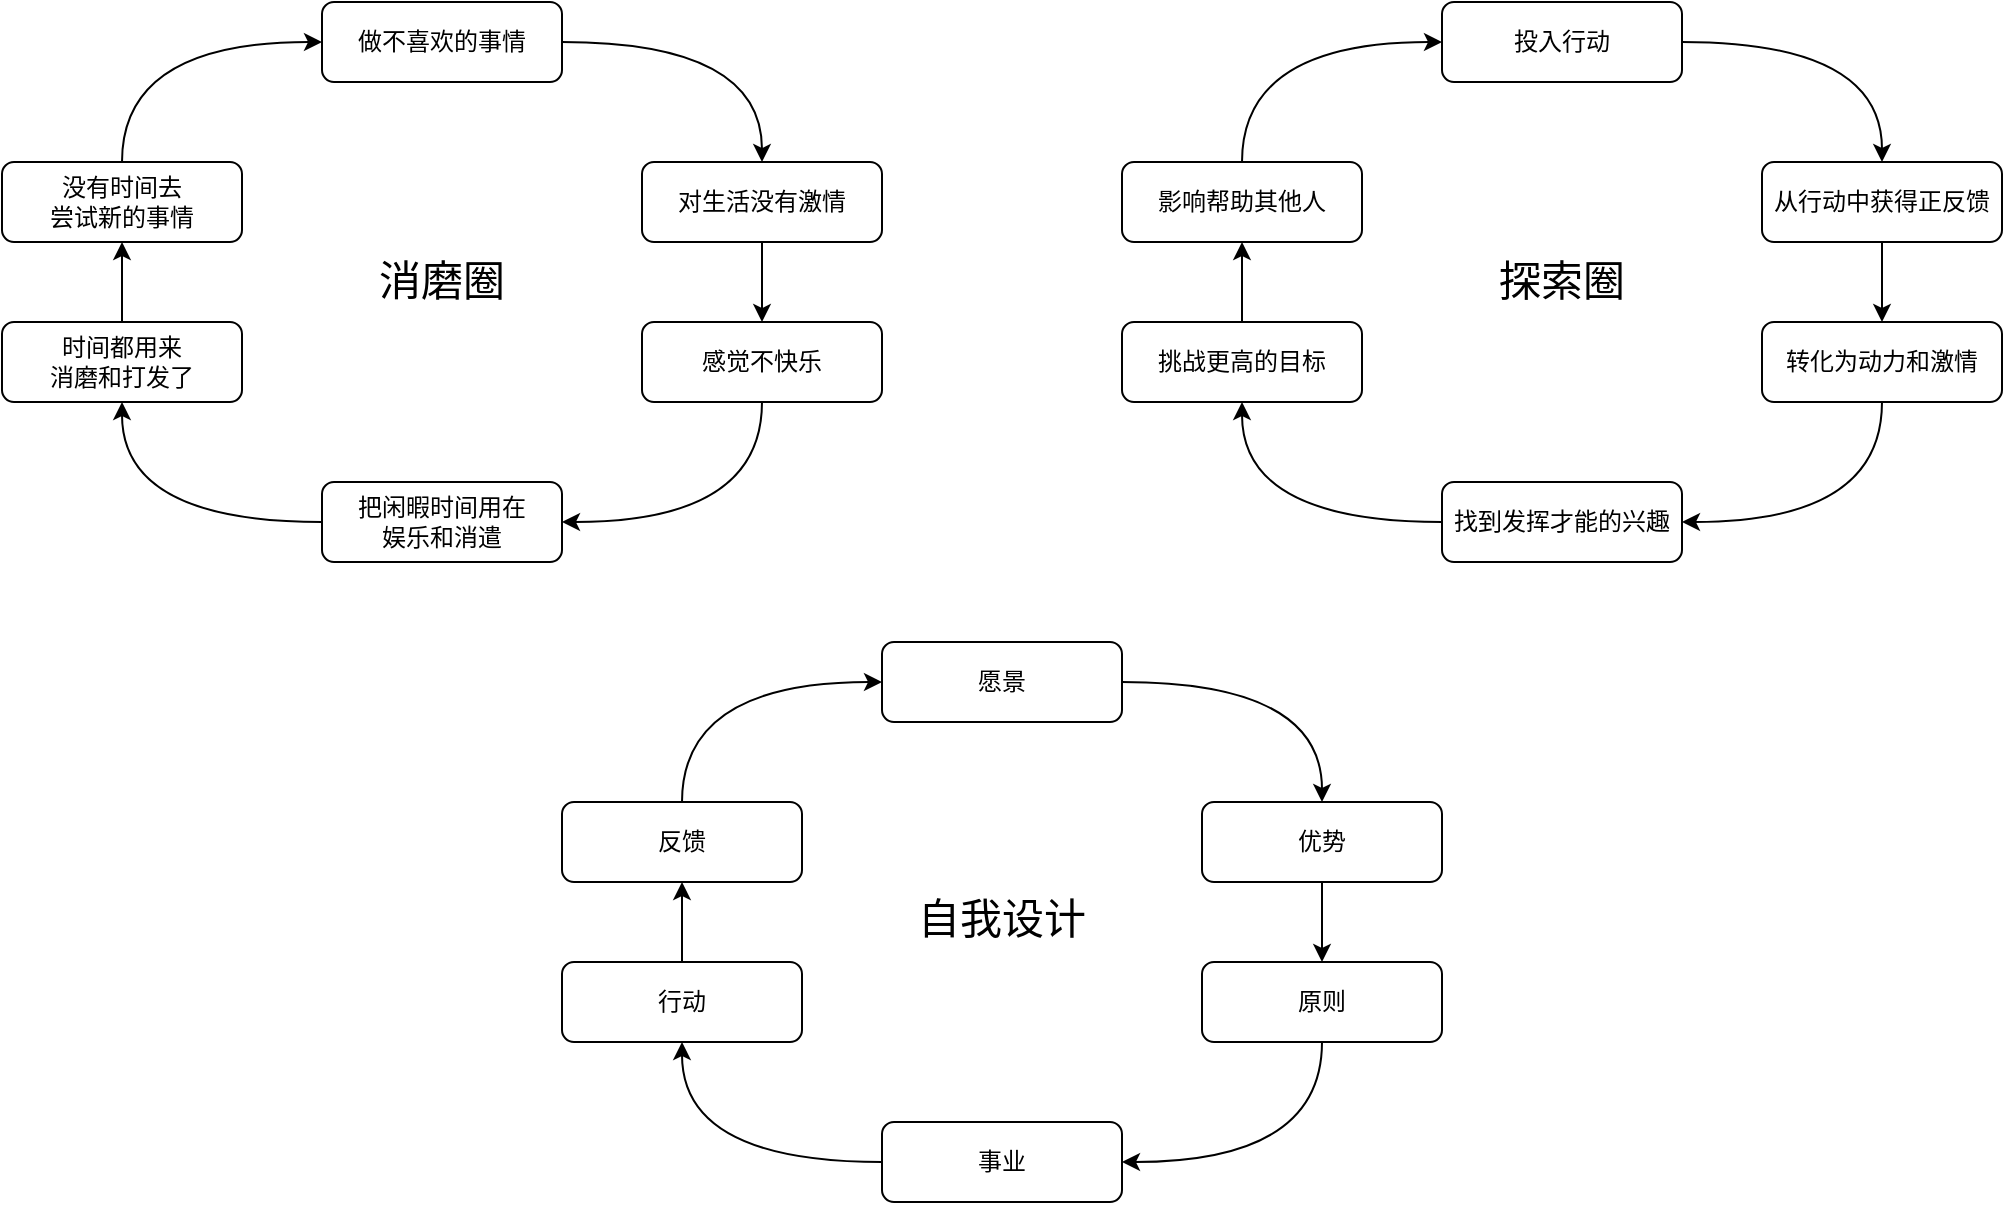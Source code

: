 <mxfile version="24.4.0" type="github">
  <diagram name="第 1 页" id="0kq8UOiedJtzS0gR8iW6">
    <mxGraphModel dx="836" dy="437" grid="1" gridSize="10" guides="1" tooltips="1" connect="1" arrows="1" fold="1" page="1" pageScale="1" pageWidth="827" pageHeight="1169" math="0" shadow="0">
      <root>
        <mxCell id="0" />
        <mxCell id="1" parent="0" />
        <mxCell id="VAt3fNBsJgaOTjMqSgV4-10" style="edgeStyle=orthogonalEdgeStyle;rounded=0;orthogonalLoop=1;jettySize=auto;html=1;curved=1;" edge="1" parent="1" source="VAt3fNBsJgaOTjMqSgV4-4" target="VAt3fNBsJgaOTjMqSgV4-5">
          <mxGeometry relative="1" as="geometry" />
        </mxCell>
        <mxCell id="VAt3fNBsJgaOTjMqSgV4-4" value="做不喜欢的事情" style="rounded=1;whiteSpace=wrap;html=1;" vertex="1" parent="1">
          <mxGeometry x="280" y="40" width="120" height="40" as="geometry" />
        </mxCell>
        <mxCell id="VAt3fNBsJgaOTjMqSgV4-11" style="edgeStyle=orthogonalEdgeStyle;curved=1;rounded=0;orthogonalLoop=1;jettySize=auto;html=1;strokeColor=default;align=center;verticalAlign=middle;fontFamily=Helvetica;fontSize=11;fontColor=default;labelBackgroundColor=default;endArrow=classic;" edge="1" parent="1" source="VAt3fNBsJgaOTjMqSgV4-5" target="VAt3fNBsJgaOTjMqSgV4-6">
          <mxGeometry relative="1" as="geometry" />
        </mxCell>
        <mxCell id="VAt3fNBsJgaOTjMqSgV4-5" value="对生活没有激情" style="rounded=1;whiteSpace=wrap;html=1;" vertex="1" parent="1">
          <mxGeometry x="440" y="120" width="120" height="40" as="geometry" />
        </mxCell>
        <mxCell id="VAt3fNBsJgaOTjMqSgV4-16" style="edgeStyle=orthogonalEdgeStyle;curved=1;rounded=0;orthogonalLoop=1;jettySize=auto;html=1;entryX=1;entryY=0.5;entryDx=0;entryDy=0;strokeColor=default;align=center;verticalAlign=middle;fontFamily=Helvetica;fontSize=11;fontColor=default;labelBackgroundColor=default;endArrow=classic;" edge="1" parent="1" source="VAt3fNBsJgaOTjMqSgV4-6" target="VAt3fNBsJgaOTjMqSgV4-7">
          <mxGeometry relative="1" as="geometry">
            <Array as="points">
              <mxPoint x="500" y="300" />
            </Array>
          </mxGeometry>
        </mxCell>
        <mxCell id="VAt3fNBsJgaOTjMqSgV4-6" value="感觉不快乐" style="rounded=1;whiteSpace=wrap;html=1;" vertex="1" parent="1">
          <mxGeometry x="440" y="200" width="120" height="40" as="geometry" />
        </mxCell>
        <mxCell id="VAt3fNBsJgaOTjMqSgV4-13" style="edgeStyle=orthogonalEdgeStyle;curved=1;rounded=0;orthogonalLoop=1;jettySize=auto;html=1;entryX=0.5;entryY=1;entryDx=0;entryDy=0;strokeColor=default;align=center;verticalAlign=middle;fontFamily=Helvetica;fontSize=11;fontColor=default;labelBackgroundColor=default;endArrow=classic;" edge="1" parent="1" source="VAt3fNBsJgaOTjMqSgV4-7" target="VAt3fNBsJgaOTjMqSgV4-8">
          <mxGeometry relative="1" as="geometry" />
        </mxCell>
        <mxCell id="VAt3fNBsJgaOTjMqSgV4-7" value="把闲暇时间用在&lt;br&gt;娱乐和消遣" style="rounded=1;whiteSpace=wrap;html=1;" vertex="1" parent="1">
          <mxGeometry x="280" y="280" width="120" height="40" as="geometry" />
        </mxCell>
        <mxCell id="VAt3fNBsJgaOTjMqSgV4-14" style="edgeStyle=orthogonalEdgeStyle;curved=1;rounded=0;orthogonalLoop=1;jettySize=auto;html=1;entryX=0.5;entryY=1;entryDx=0;entryDy=0;strokeColor=default;align=center;verticalAlign=middle;fontFamily=Helvetica;fontSize=11;fontColor=default;labelBackgroundColor=default;endArrow=classic;" edge="1" parent="1" source="VAt3fNBsJgaOTjMqSgV4-8" target="VAt3fNBsJgaOTjMqSgV4-9">
          <mxGeometry relative="1" as="geometry" />
        </mxCell>
        <mxCell id="VAt3fNBsJgaOTjMqSgV4-8" value="时间都用来&lt;br&gt;消磨和打发了" style="rounded=1;whiteSpace=wrap;html=1;" vertex="1" parent="1">
          <mxGeometry x="120" y="200" width="120" height="40" as="geometry" />
        </mxCell>
        <mxCell id="VAt3fNBsJgaOTjMqSgV4-15" style="edgeStyle=orthogonalEdgeStyle;curved=1;rounded=0;orthogonalLoop=1;jettySize=auto;html=1;entryX=0;entryY=0.5;entryDx=0;entryDy=0;strokeColor=default;align=center;verticalAlign=middle;fontFamily=Helvetica;fontSize=11;fontColor=default;labelBackgroundColor=default;endArrow=classic;" edge="1" parent="1" source="VAt3fNBsJgaOTjMqSgV4-9" target="VAt3fNBsJgaOTjMqSgV4-4">
          <mxGeometry relative="1" as="geometry">
            <Array as="points">
              <mxPoint x="180" y="60" />
            </Array>
          </mxGeometry>
        </mxCell>
        <mxCell id="VAt3fNBsJgaOTjMqSgV4-9" value="没有时间去&lt;br&gt;尝试新的事情" style="rounded=1;whiteSpace=wrap;html=1;" vertex="1" parent="1">
          <mxGeometry x="120" y="120" width="120" height="40" as="geometry" />
        </mxCell>
        <mxCell id="VAt3fNBsJgaOTjMqSgV4-17" style="edgeStyle=orthogonalEdgeStyle;rounded=0;orthogonalLoop=1;jettySize=auto;html=1;curved=1;" edge="1" parent="1" source="VAt3fNBsJgaOTjMqSgV4-18" target="VAt3fNBsJgaOTjMqSgV4-20">
          <mxGeometry relative="1" as="geometry" />
        </mxCell>
        <mxCell id="VAt3fNBsJgaOTjMqSgV4-18" value="投入行动" style="rounded=1;whiteSpace=wrap;html=1;" vertex="1" parent="1">
          <mxGeometry x="840" y="40" width="120" height="40" as="geometry" />
        </mxCell>
        <mxCell id="VAt3fNBsJgaOTjMqSgV4-19" style="edgeStyle=orthogonalEdgeStyle;curved=1;rounded=0;orthogonalLoop=1;jettySize=auto;html=1;strokeColor=default;align=center;verticalAlign=middle;fontFamily=Helvetica;fontSize=11;fontColor=default;labelBackgroundColor=default;endArrow=classic;" edge="1" parent="1" source="VAt3fNBsJgaOTjMqSgV4-20" target="VAt3fNBsJgaOTjMqSgV4-22">
          <mxGeometry relative="1" as="geometry" />
        </mxCell>
        <mxCell id="VAt3fNBsJgaOTjMqSgV4-20" value="从行动中获得正反馈" style="rounded=1;whiteSpace=wrap;html=1;" vertex="1" parent="1">
          <mxGeometry x="1000" y="120" width="120" height="40" as="geometry" />
        </mxCell>
        <mxCell id="VAt3fNBsJgaOTjMqSgV4-21" style="edgeStyle=orthogonalEdgeStyle;curved=1;rounded=0;orthogonalLoop=1;jettySize=auto;html=1;entryX=1;entryY=0.5;entryDx=0;entryDy=0;strokeColor=default;align=center;verticalAlign=middle;fontFamily=Helvetica;fontSize=11;fontColor=default;labelBackgroundColor=default;endArrow=classic;" edge="1" parent="1" source="VAt3fNBsJgaOTjMqSgV4-22" target="VAt3fNBsJgaOTjMqSgV4-24">
          <mxGeometry relative="1" as="geometry">
            <Array as="points">
              <mxPoint x="1060" y="300" />
            </Array>
          </mxGeometry>
        </mxCell>
        <mxCell id="VAt3fNBsJgaOTjMqSgV4-22" value="转化为动力和激情" style="rounded=1;whiteSpace=wrap;html=1;" vertex="1" parent="1">
          <mxGeometry x="1000" y="200" width="120" height="40" as="geometry" />
        </mxCell>
        <mxCell id="VAt3fNBsJgaOTjMqSgV4-23" style="edgeStyle=orthogonalEdgeStyle;curved=1;rounded=0;orthogonalLoop=1;jettySize=auto;html=1;entryX=0.5;entryY=1;entryDx=0;entryDy=0;strokeColor=default;align=center;verticalAlign=middle;fontFamily=Helvetica;fontSize=11;fontColor=default;labelBackgroundColor=default;endArrow=classic;" edge="1" parent="1" source="VAt3fNBsJgaOTjMqSgV4-24" target="VAt3fNBsJgaOTjMqSgV4-26">
          <mxGeometry relative="1" as="geometry" />
        </mxCell>
        <mxCell id="VAt3fNBsJgaOTjMqSgV4-24" value="找到发挥才能的兴趣" style="rounded=1;whiteSpace=wrap;html=1;" vertex="1" parent="1">
          <mxGeometry x="840" y="280" width="120" height="40" as="geometry" />
        </mxCell>
        <mxCell id="VAt3fNBsJgaOTjMqSgV4-25" style="edgeStyle=orthogonalEdgeStyle;curved=1;rounded=0;orthogonalLoop=1;jettySize=auto;html=1;entryX=0.5;entryY=1;entryDx=0;entryDy=0;strokeColor=default;align=center;verticalAlign=middle;fontFamily=Helvetica;fontSize=11;fontColor=default;labelBackgroundColor=default;endArrow=classic;" edge="1" parent="1" source="VAt3fNBsJgaOTjMqSgV4-26" target="VAt3fNBsJgaOTjMqSgV4-28">
          <mxGeometry relative="1" as="geometry" />
        </mxCell>
        <mxCell id="VAt3fNBsJgaOTjMqSgV4-26" value="挑战更高的目标" style="rounded=1;whiteSpace=wrap;html=1;" vertex="1" parent="1">
          <mxGeometry x="680" y="200" width="120" height="40" as="geometry" />
        </mxCell>
        <mxCell id="VAt3fNBsJgaOTjMqSgV4-27" style="edgeStyle=orthogonalEdgeStyle;curved=1;rounded=0;orthogonalLoop=1;jettySize=auto;html=1;entryX=0;entryY=0.5;entryDx=0;entryDy=0;strokeColor=default;align=center;verticalAlign=middle;fontFamily=Helvetica;fontSize=11;fontColor=default;labelBackgroundColor=default;endArrow=classic;" edge="1" parent="1" source="VAt3fNBsJgaOTjMqSgV4-28" target="VAt3fNBsJgaOTjMqSgV4-18">
          <mxGeometry relative="1" as="geometry">
            <Array as="points">
              <mxPoint x="740" y="60" />
            </Array>
          </mxGeometry>
        </mxCell>
        <mxCell id="VAt3fNBsJgaOTjMqSgV4-28" value="影响帮助其他人" style="rounded=1;whiteSpace=wrap;html=1;" vertex="1" parent="1">
          <mxGeometry x="680" y="120" width="120" height="40" as="geometry" />
        </mxCell>
        <mxCell id="VAt3fNBsJgaOTjMqSgV4-29" style="edgeStyle=orthogonalEdgeStyle;rounded=0;orthogonalLoop=1;jettySize=auto;html=1;curved=1;" edge="1" parent="1" source="VAt3fNBsJgaOTjMqSgV4-30" target="VAt3fNBsJgaOTjMqSgV4-32">
          <mxGeometry relative="1" as="geometry" />
        </mxCell>
        <mxCell id="VAt3fNBsJgaOTjMqSgV4-30" value="愿景" style="rounded=1;whiteSpace=wrap;html=1;" vertex="1" parent="1">
          <mxGeometry x="560" y="360" width="120" height="40" as="geometry" />
        </mxCell>
        <mxCell id="VAt3fNBsJgaOTjMqSgV4-31" style="edgeStyle=orthogonalEdgeStyle;curved=1;rounded=0;orthogonalLoop=1;jettySize=auto;html=1;strokeColor=default;align=center;verticalAlign=middle;fontFamily=Helvetica;fontSize=11;fontColor=default;labelBackgroundColor=default;endArrow=classic;" edge="1" parent="1" source="VAt3fNBsJgaOTjMqSgV4-32" target="VAt3fNBsJgaOTjMqSgV4-34">
          <mxGeometry relative="1" as="geometry" />
        </mxCell>
        <mxCell id="VAt3fNBsJgaOTjMqSgV4-32" value="优势" style="rounded=1;whiteSpace=wrap;html=1;" vertex="1" parent="1">
          <mxGeometry x="720" y="440" width="120" height="40" as="geometry" />
        </mxCell>
        <mxCell id="VAt3fNBsJgaOTjMqSgV4-33" style="edgeStyle=orthogonalEdgeStyle;curved=1;rounded=0;orthogonalLoop=1;jettySize=auto;html=1;entryX=1;entryY=0.5;entryDx=0;entryDy=0;strokeColor=default;align=center;verticalAlign=middle;fontFamily=Helvetica;fontSize=11;fontColor=default;labelBackgroundColor=default;endArrow=classic;" edge="1" parent="1" source="VAt3fNBsJgaOTjMqSgV4-34" target="VAt3fNBsJgaOTjMqSgV4-36">
          <mxGeometry relative="1" as="geometry">
            <Array as="points">
              <mxPoint x="780" y="620" />
            </Array>
          </mxGeometry>
        </mxCell>
        <mxCell id="VAt3fNBsJgaOTjMqSgV4-34" value="原则" style="rounded=1;whiteSpace=wrap;html=1;" vertex="1" parent="1">
          <mxGeometry x="720" y="520" width="120" height="40" as="geometry" />
        </mxCell>
        <mxCell id="VAt3fNBsJgaOTjMqSgV4-35" style="edgeStyle=orthogonalEdgeStyle;curved=1;rounded=0;orthogonalLoop=1;jettySize=auto;html=1;entryX=0.5;entryY=1;entryDx=0;entryDy=0;strokeColor=default;align=center;verticalAlign=middle;fontFamily=Helvetica;fontSize=11;fontColor=default;labelBackgroundColor=default;endArrow=classic;" edge="1" parent="1" source="VAt3fNBsJgaOTjMqSgV4-36" target="VAt3fNBsJgaOTjMqSgV4-38">
          <mxGeometry relative="1" as="geometry" />
        </mxCell>
        <mxCell id="VAt3fNBsJgaOTjMqSgV4-36" value="事业" style="rounded=1;whiteSpace=wrap;html=1;" vertex="1" parent="1">
          <mxGeometry x="560" y="600" width="120" height="40" as="geometry" />
        </mxCell>
        <mxCell id="VAt3fNBsJgaOTjMqSgV4-37" style="edgeStyle=orthogonalEdgeStyle;curved=1;rounded=0;orthogonalLoop=1;jettySize=auto;html=1;entryX=0.5;entryY=1;entryDx=0;entryDy=0;strokeColor=default;align=center;verticalAlign=middle;fontFamily=Helvetica;fontSize=11;fontColor=default;labelBackgroundColor=default;endArrow=classic;" edge="1" parent="1" source="VAt3fNBsJgaOTjMqSgV4-38" target="VAt3fNBsJgaOTjMqSgV4-40">
          <mxGeometry relative="1" as="geometry" />
        </mxCell>
        <mxCell id="VAt3fNBsJgaOTjMqSgV4-38" value="行动" style="rounded=1;whiteSpace=wrap;html=1;" vertex="1" parent="1">
          <mxGeometry x="400" y="520" width="120" height="40" as="geometry" />
        </mxCell>
        <mxCell id="VAt3fNBsJgaOTjMqSgV4-39" style="edgeStyle=orthogonalEdgeStyle;curved=1;rounded=0;orthogonalLoop=1;jettySize=auto;html=1;entryX=0;entryY=0.5;entryDx=0;entryDy=0;strokeColor=default;align=center;verticalAlign=middle;fontFamily=Helvetica;fontSize=11;fontColor=default;labelBackgroundColor=default;endArrow=classic;" edge="1" parent="1" source="VAt3fNBsJgaOTjMqSgV4-40" target="VAt3fNBsJgaOTjMqSgV4-30">
          <mxGeometry relative="1" as="geometry">
            <Array as="points">
              <mxPoint x="460" y="380" />
            </Array>
          </mxGeometry>
        </mxCell>
        <mxCell id="VAt3fNBsJgaOTjMqSgV4-40" value="反馈" style="rounded=1;whiteSpace=wrap;html=1;" vertex="1" parent="1">
          <mxGeometry x="400" y="440" width="120" height="40" as="geometry" />
        </mxCell>
        <mxCell id="VAt3fNBsJgaOTjMqSgV4-41" value="&lt;span style=&quot;font-size: 21px;&quot;&gt;消磨圈&lt;/span&gt;" style="text;html=1;align=center;verticalAlign=middle;whiteSpace=wrap;rounded=0;fontFamily=Helvetica;fontSize=11;fontColor=default;labelBackgroundColor=default;" vertex="1" parent="1">
          <mxGeometry x="300" y="164" width="80" height="30" as="geometry" />
        </mxCell>
        <mxCell id="VAt3fNBsJgaOTjMqSgV4-43" value="&lt;span style=&quot;font-size: 21px;&quot;&gt;探索圈&lt;/span&gt;" style="text;html=1;align=center;verticalAlign=middle;whiteSpace=wrap;rounded=0;fontFamily=Helvetica;fontSize=11;fontColor=default;labelBackgroundColor=default;" vertex="1" parent="1">
          <mxGeometry x="860" y="164" width="80" height="30" as="geometry" />
        </mxCell>
        <mxCell id="VAt3fNBsJgaOTjMqSgV4-44" value="&lt;span style=&quot;font-size: 21px;&quot;&gt;自我设计&lt;/span&gt;" style="text;html=1;align=center;verticalAlign=middle;whiteSpace=wrap;rounded=0;fontFamily=Helvetica;fontSize=11;fontColor=default;labelBackgroundColor=default;" vertex="1" parent="1">
          <mxGeometry x="575" y="483" width="90" height="30" as="geometry" />
        </mxCell>
      </root>
    </mxGraphModel>
  </diagram>
</mxfile>
